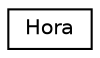 digraph "Graphical Class Hierarchy"
{
 // LATEX_PDF_SIZE
  edge [fontname="Helvetica",fontsize="10",labelfontname="Helvetica",labelfontsize="10"];
  node [fontname="Helvetica",fontsize="10",shape=record];
  rankdir="LR";
  Node0 [label="Hora",height=0.2,width=0.4,color="black", fillcolor="white", style="filled",URL="$class_hora.html",tooltip=" "];
}
